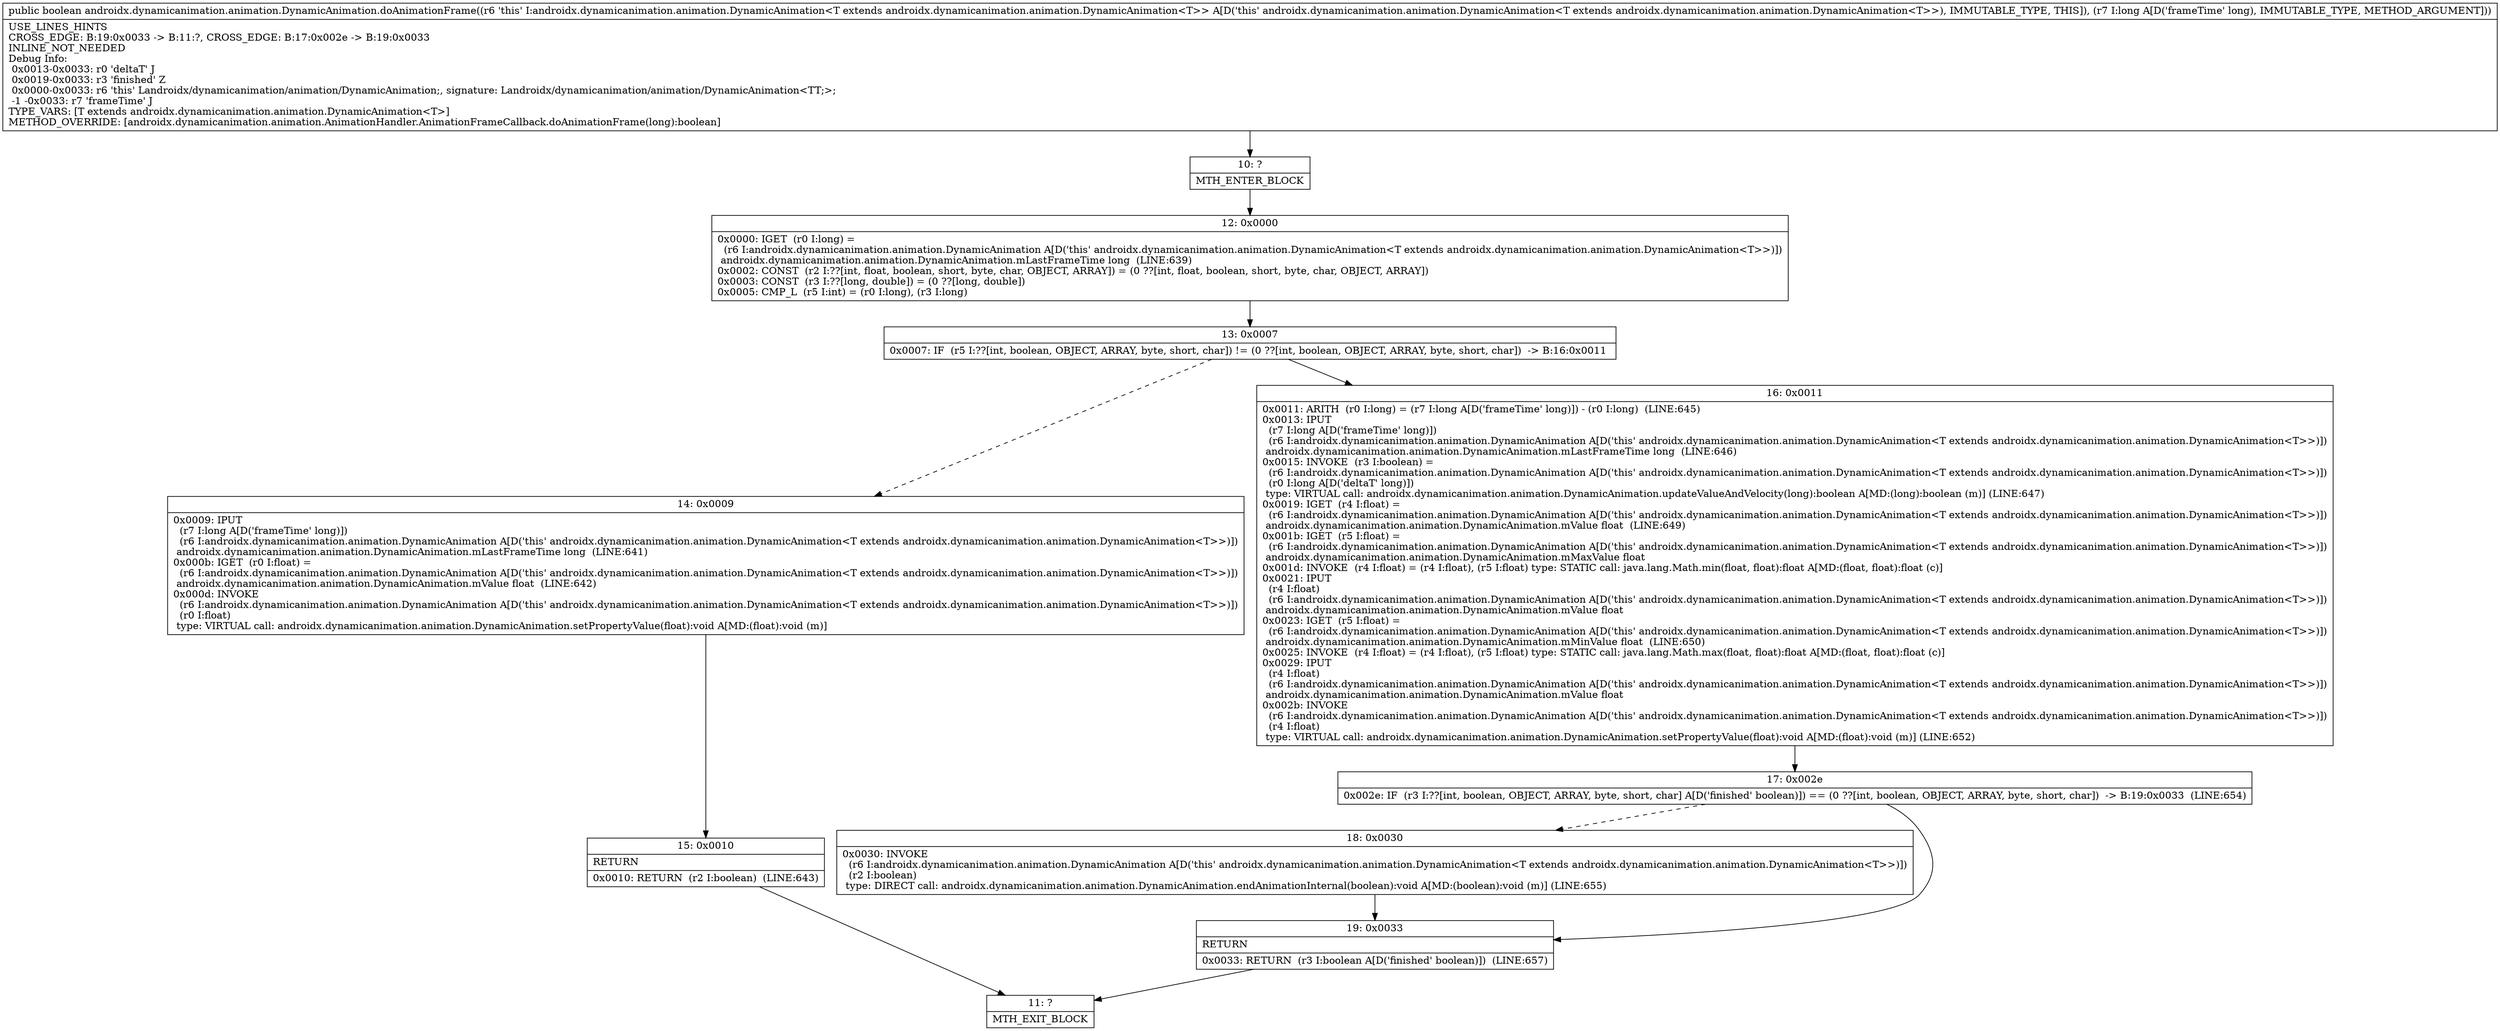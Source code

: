 digraph "CFG forandroidx.dynamicanimation.animation.DynamicAnimation.doAnimationFrame(J)Z" {
Node_10 [shape=record,label="{10\:\ ?|MTH_ENTER_BLOCK\l}"];
Node_12 [shape=record,label="{12\:\ 0x0000|0x0000: IGET  (r0 I:long) = \l  (r6 I:androidx.dynamicanimation.animation.DynamicAnimation A[D('this' androidx.dynamicanimation.animation.DynamicAnimation\<T extends androidx.dynamicanimation.animation.DynamicAnimation\<T\>\>)])\l androidx.dynamicanimation.animation.DynamicAnimation.mLastFrameTime long  (LINE:639)\l0x0002: CONST  (r2 I:??[int, float, boolean, short, byte, char, OBJECT, ARRAY]) = (0 ??[int, float, boolean, short, byte, char, OBJECT, ARRAY]) \l0x0003: CONST  (r3 I:??[long, double]) = (0 ??[long, double]) \l0x0005: CMP_L  (r5 I:int) = (r0 I:long), (r3 I:long) \l}"];
Node_13 [shape=record,label="{13\:\ 0x0007|0x0007: IF  (r5 I:??[int, boolean, OBJECT, ARRAY, byte, short, char]) != (0 ??[int, boolean, OBJECT, ARRAY, byte, short, char])  \-\> B:16:0x0011 \l}"];
Node_14 [shape=record,label="{14\:\ 0x0009|0x0009: IPUT  \l  (r7 I:long A[D('frameTime' long)])\l  (r6 I:androidx.dynamicanimation.animation.DynamicAnimation A[D('this' androidx.dynamicanimation.animation.DynamicAnimation\<T extends androidx.dynamicanimation.animation.DynamicAnimation\<T\>\>)])\l androidx.dynamicanimation.animation.DynamicAnimation.mLastFrameTime long  (LINE:641)\l0x000b: IGET  (r0 I:float) = \l  (r6 I:androidx.dynamicanimation.animation.DynamicAnimation A[D('this' androidx.dynamicanimation.animation.DynamicAnimation\<T extends androidx.dynamicanimation.animation.DynamicAnimation\<T\>\>)])\l androidx.dynamicanimation.animation.DynamicAnimation.mValue float  (LINE:642)\l0x000d: INVOKE  \l  (r6 I:androidx.dynamicanimation.animation.DynamicAnimation A[D('this' androidx.dynamicanimation.animation.DynamicAnimation\<T extends androidx.dynamicanimation.animation.DynamicAnimation\<T\>\>)])\l  (r0 I:float)\l type: VIRTUAL call: androidx.dynamicanimation.animation.DynamicAnimation.setPropertyValue(float):void A[MD:(float):void (m)]\l}"];
Node_15 [shape=record,label="{15\:\ 0x0010|RETURN\l|0x0010: RETURN  (r2 I:boolean)  (LINE:643)\l}"];
Node_11 [shape=record,label="{11\:\ ?|MTH_EXIT_BLOCK\l}"];
Node_16 [shape=record,label="{16\:\ 0x0011|0x0011: ARITH  (r0 I:long) = (r7 I:long A[D('frameTime' long)]) \- (r0 I:long)  (LINE:645)\l0x0013: IPUT  \l  (r7 I:long A[D('frameTime' long)])\l  (r6 I:androidx.dynamicanimation.animation.DynamicAnimation A[D('this' androidx.dynamicanimation.animation.DynamicAnimation\<T extends androidx.dynamicanimation.animation.DynamicAnimation\<T\>\>)])\l androidx.dynamicanimation.animation.DynamicAnimation.mLastFrameTime long  (LINE:646)\l0x0015: INVOKE  (r3 I:boolean) = \l  (r6 I:androidx.dynamicanimation.animation.DynamicAnimation A[D('this' androidx.dynamicanimation.animation.DynamicAnimation\<T extends androidx.dynamicanimation.animation.DynamicAnimation\<T\>\>)])\l  (r0 I:long A[D('deltaT' long)])\l type: VIRTUAL call: androidx.dynamicanimation.animation.DynamicAnimation.updateValueAndVelocity(long):boolean A[MD:(long):boolean (m)] (LINE:647)\l0x0019: IGET  (r4 I:float) = \l  (r6 I:androidx.dynamicanimation.animation.DynamicAnimation A[D('this' androidx.dynamicanimation.animation.DynamicAnimation\<T extends androidx.dynamicanimation.animation.DynamicAnimation\<T\>\>)])\l androidx.dynamicanimation.animation.DynamicAnimation.mValue float  (LINE:649)\l0x001b: IGET  (r5 I:float) = \l  (r6 I:androidx.dynamicanimation.animation.DynamicAnimation A[D('this' androidx.dynamicanimation.animation.DynamicAnimation\<T extends androidx.dynamicanimation.animation.DynamicAnimation\<T\>\>)])\l androidx.dynamicanimation.animation.DynamicAnimation.mMaxValue float \l0x001d: INVOKE  (r4 I:float) = (r4 I:float), (r5 I:float) type: STATIC call: java.lang.Math.min(float, float):float A[MD:(float, float):float (c)]\l0x0021: IPUT  \l  (r4 I:float)\l  (r6 I:androidx.dynamicanimation.animation.DynamicAnimation A[D('this' androidx.dynamicanimation.animation.DynamicAnimation\<T extends androidx.dynamicanimation.animation.DynamicAnimation\<T\>\>)])\l androidx.dynamicanimation.animation.DynamicAnimation.mValue float \l0x0023: IGET  (r5 I:float) = \l  (r6 I:androidx.dynamicanimation.animation.DynamicAnimation A[D('this' androidx.dynamicanimation.animation.DynamicAnimation\<T extends androidx.dynamicanimation.animation.DynamicAnimation\<T\>\>)])\l androidx.dynamicanimation.animation.DynamicAnimation.mMinValue float  (LINE:650)\l0x0025: INVOKE  (r4 I:float) = (r4 I:float), (r5 I:float) type: STATIC call: java.lang.Math.max(float, float):float A[MD:(float, float):float (c)]\l0x0029: IPUT  \l  (r4 I:float)\l  (r6 I:androidx.dynamicanimation.animation.DynamicAnimation A[D('this' androidx.dynamicanimation.animation.DynamicAnimation\<T extends androidx.dynamicanimation.animation.DynamicAnimation\<T\>\>)])\l androidx.dynamicanimation.animation.DynamicAnimation.mValue float \l0x002b: INVOKE  \l  (r6 I:androidx.dynamicanimation.animation.DynamicAnimation A[D('this' androidx.dynamicanimation.animation.DynamicAnimation\<T extends androidx.dynamicanimation.animation.DynamicAnimation\<T\>\>)])\l  (r4 I:float)\l type: VIRTUAL call: androidx.dynamicanimation.animation.DynamicAnimation.setPropertyValue(float):void A[MD:(float):void (m)] (LINE:652)\l}"];
Node_17 [shape=record,label="{17\:\ 0x002e|0x002e: IF  (r3 I:??[int, boolean, OBJECT, ARRAY, byte, short, char] A[D('finished' boolean)]) == (0 ??[int, boolean, OBJECT, ARRAY, byte, short, char])  \-\> B:19:0x0033  (LINE:654)\l}"];
Node_18 [shape=record,label="{18\:\ 0x0030|0x0030: INVOKE  \l  (r6 I:androidx.dynamicanimation.animation.DynamicAnimation A[D('this' androidx.dynamicanimation.animation.DynamicAnimation\<T extends androidx.dynamicanimation.animation.DynamicAnimation\<T\>\>)])\l  (r2 I:boolean)\l type: DIRECT call: androidx.dynamicanimation.animation.DynamicAnimation.endAnimationInternal(boolean):void A[MD:(boolean):void (m)] (LINE:655)\l}"];
Node_19 [shape=record,label="{19\:\ 0x0033|RETURN\l|0x0033: RETURN  (r3 I:boolean A[D('finished' boolean)])  (LINE:657)\l}"];
MethodNode[shape=record,label="{public boolean androidx.dynamicanimation.animation.DynamicAnimation.doAnimationFrame((r6 'this' I:androidx.dynamicanimation.animation.DynamicAnimation\<T extends androidx.dynamicanimation.animation.DynamicAnimation\<T\>\> A[D('this' androidx.dynamicanimation.animation.DynamicAnimation\<T extends androidx.dynamicanimation.animation.DynamicAnimation\<T\>\>), IMMUTABLE_TYPE, THIS]), (r7 I:long A[D('frameTime' long), IMMUTABLE_TYPE, METHOD_ARGUMENT]))  | USE_LINES_HINTS\lCROSS_EDGE: B:19:0x0033 \-\> B:11:?, CROSS_EDGE: B:17:0x002e \-\> B:19:0x0033\lINLINE_NOT_NEEDED\lDebug Info:\l  0x0013\-0x0033: r0 'deltaT' J\l  0x0019\-0x0033: r3 'finished' Z\l  0x0000\-0x0033: r6 'this' Landroidx\/dynamicanimation\/animation\/DynamicAnimation;, signature: Landroidx\/dynamicanimation\/animation\/DynamicAnimation\<TT;\>;\l  \-1 \-0x0033: r7 'frameTime' J\lTYPE_VARS: [T extends androidx.dynamicanimation.animation.DynamicAnimation\<T\>]\lMETHOD_OVERRIDE: [androidx.dynamicanimation.animation.AnimationHandler.AnimationFrameCallback.doAnimationFrame(long):boolean]\l}"];
MethodNode -> Node_10;Node_10 -> Node_12;
Node_12 -> Node_13;
Node_13 -> Node_14[style=dashed];
Node_13 -> Node_16;
Node_14 -> Node_15;
Node_15 -> Node_11;
Node_16 -> Node_17;
Node_17 -> Node_18[style=dashed];
Node_17 -> Node_19;
Node_18 -> Node_19;
Node_19 -> Node_11;
}

